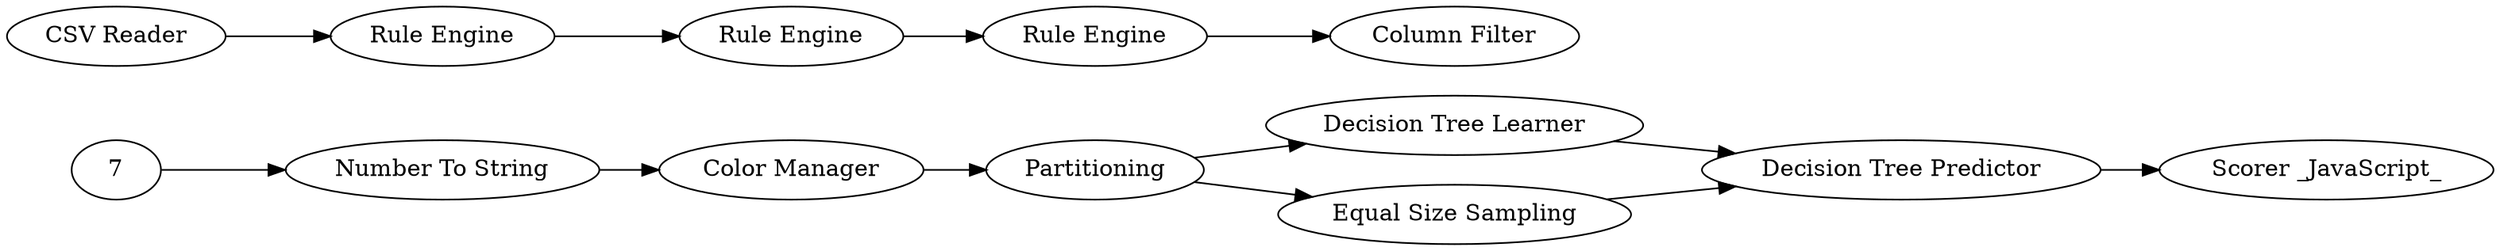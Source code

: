 digraph {
	6 [label="Number To String"]
	1 [label="CSV Reader"]
	2 [label="Rule Engine"]
	3 [label="Rule Engine"]
	4 [label="Rule Engine"]
	5 [label="Column Filter"]
	8 [label="Color Manager"]
	9 [label=Partitioning]
	10 [label="Decision Tree Learner"]
	11 [label="Equal Size Sampling"]
	12 [label="Decision Tree Predictor"]
	13 [label="Scorer _JavaScript_"]
	1 -> 2
	2 -> 3
	3 -> 4
	4 -> 5
	6 -> 8
	7 -> 6
	8 -> 9
	9 -> 10
	9 -> 11
	10 -> 12
	11 -> 12
	12 -> 13
	rankdir=LR
}
